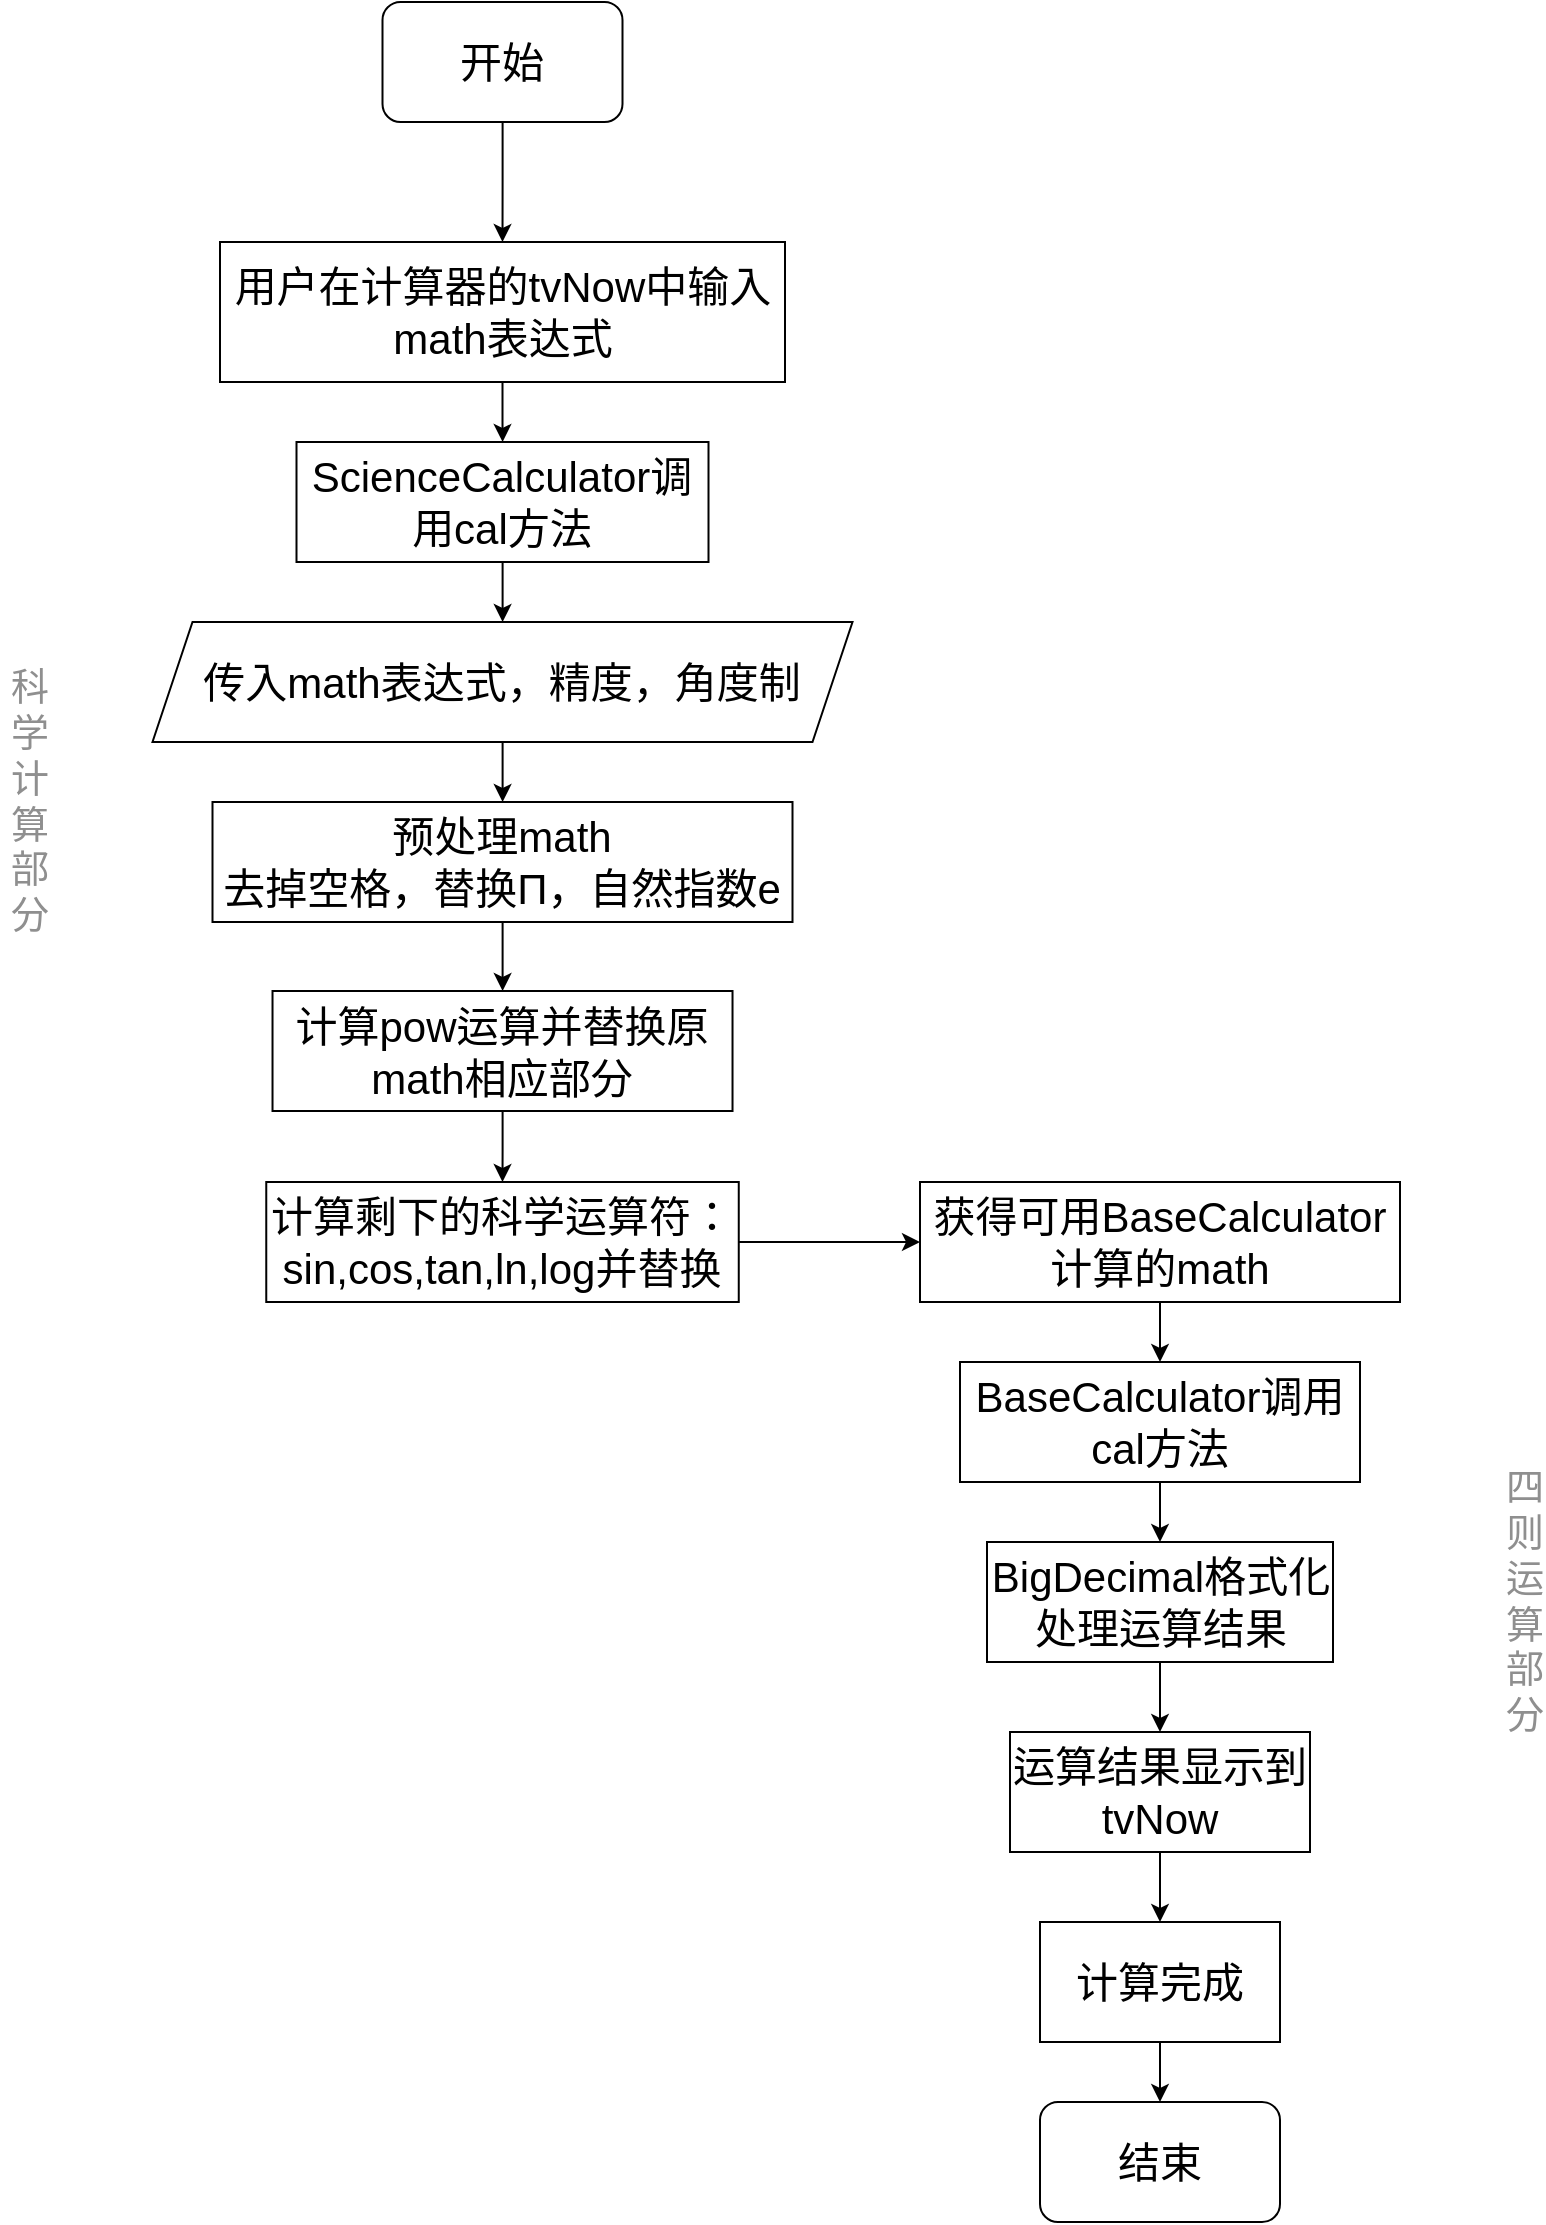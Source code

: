 <mxfile version="14.4.4" type="github"><diagram id="pLkyAlnHlPmjvh4JMBTV" name="Page-1"><mxGraphModel dx="1038" dy="547" grid="1" gridSize="10" guides="1" tooltips="1" connect="1" arrows="1" fold="1" page="1" pageScale="1" pageWidth="827" pageHeight="1169" math="0" shadow="0"><root><mxCell id="0"/><mxCell id="1" parent="0"/><mxCell id="ZS3UgZ_qosvUFXcZc52o-4" value="" style="edgeStyle=orthogonalEdgeStyle;rounded=0;orthogonalLoop=1;jettySize=auto;html=1;fontSize=21;" edge="1" parent="1" source="ZS3UgZ_qosvUFXcZc52o-2" target="ZS3UgZ_qosvUFXcZc52o-3"><mxGeometry relative="1" as="geometry"/></mxCell><mxCell id="ZS3UgZ_qosvUFXcZc52o-2" value="开始" style="rounded=1;whiteSpace=wrap;html=1;fontSize=21;fillColor=#FFFFFF;" vertex="1" parent="1"><mxGeometry x="221.25" y="30" width="120" height="60" as="geometry"/></mxCell><mxCell id="ZS3UgZ_qosvUFXcZc52o-16" value="" style="edgeStyle=orthogonalEdgeStyle;rounded=0;orthogonalLoop=1;jettySize=auto;html=1;fontSize=21;" edge="1" parent="1" source="ZS3UgZ_qosvUFXcZc52o-3" target="ZS3UgZ_qosvUFXcZc52o-5"><mxGeometry relative="1" as="geometry"/></mxCell><mxCell id="ZS3UgZ_qosvUFXcZc52o-3" value="用户在计算器的tvNow中输入math表达式" style="rounded=0;whiteSpace=wrap;html=1;fillColor=#FFFFFF;fontSize=21;" vertex="1" parent="1"><mxGeometry x="140" y="150" width="282.5" height="70" as="geometry"/></mxCell><mxCell id="ZS3UgZ_qosvUFXcZc52o-17" value="" style="edgeStyle=orthogonalEdgeStyle;rounded=0;orthogonalLoop=1;jettySize=auto;html=1;fontSize=21;" edge="1" parent="1" source="ZS3UgZ_qosvUFXcZc52o-5" target="ZS3UgZ_qosvUFXcZc52o-7"><mxGeometry relative="1" as="geometry"/></mxCell><mxCell id="ZS3UgZ_qosvUFXcZc52o-5" value="ScienceCalculator调用cal方法" style="rounded=0;whiteSpace=wrap;html=1;fillColor=#FFFFFF;fontSize=21;" vertex="1" parent="1"><mxGeometry x="178.25" y="250" width="206" height="60" as="geometry"/></mxCell><mxCell id="ZS3UgZ_qosvUFXcZc52o-19" value="" style="edgeStyle=orthogonalEdgeStyle;rounded=0;orthogonalLoop=1;jettySize=auto;html=1;fontSize=21;" edge="1" parent="1" source="ZS3UgZ_qosvUFXcZc52o-6" target="ZS3UgZ_qosvUFXcZc52o-8"><mxGeometry relative="1" as="geometry"/></mxCell><mxCell id="ZS3UgZ_qosvUFXcZc52o-6" value="预处理math&lt;br&gt;去掉空格，替换Π，自然指数e" style="rounded=0;whiteSpace=wrap;html=1;fillColor=#FFFFFF;fontSize=21;" vertex="1" parent="1"><mxGeometry x="136.25" y="430" width="290" height="60" as="geometry"/></mxCell><mxCell id="ZS3UgZ_qosvUFXcZc52o-18" value="" style="edgeStyle=orthogonalEdgeStyle;rounded=0;orthogonalLoop=1;jettySize=auto;html=1;fontSize=21;" edge="1" parent="1" source="ZS3UgZ_qosvUFXcZc52o-7" target="ZS3UgZ_qosvUFXcZc52o-6"><mxGeometry relative="1" as="geometry"/></mxCell><mxCell id="ZS3UgZ_qosvUFXcZc52o-7" value="传入math表达式，精度，角度制" style="shape=parallelogram;perimeter=parallelogramPerimeter;whiteSpace=wrap;html=1;fixedSize=1;fillColor=#FFFFFF;fontSize=21;" vertex="1" parent="1"><mxGeometry x="106.25" y="340" width="350" height="60" as="geometry"/></mxCell><mxCell id="ZS3UgZ_qosvUFXcZc52o-20" value="" style="edgeStyle=orthogonalEdgeStyle;rounded=0;orthogonalLoop=1;jettySize=auto;html=1;fontSize=21;" edge="1" parent="1" source="ZS3UgZ_qosvUFXcZc52o-8" target="ZS3UgZ_qosvUFXcZc52o-9"><mxGeometry relative="1" as="geometry"/></mxCell><mxCell id="ZS3UgZ_qosvUFXcZc52o-8" value="计算pow运算并替换原math相应部分" style="rounded=0;whiteSpace=wrap;html=1;fillColor=#FFFFFF;fontSize=21;" vertex="1" parent="1"><mxGeometry x="166.26" y="524.5" width="230" height="60" as="geometry"/></mxCell><mxCell id="ZS3UgZ_qosvUFXcZc52o-27" value="" style="edgeStyle=orthogonalEdgeStyle;rounded=0;orthogonalLoop=1;jettySize=auto;html=1;fontSize=21;" edge="1" parent="1" source="ZS3UgZ_qosvUFXcZc52o-9" target="ZS3UgZ_qosvUFXcZc52o-10"><mxGeometry relative="1" as="geometry"/></mxCell><mxCell id="ZS3UgZ_qosvUFXcZc52o-9" value="计算剩下的科学运算符：sin,cos,tan,ln,log并替换" style="rounded=0;whiteSpace=wrap;html=1;fillColor=#FFFFFF;fontSize=21;" vertex="1" parent="1"><mxGeometry x="163.13" y="620" width="236.25" height="60" as="geometry"/></mxCell><mxCell id="ZS3UgZ_qosvUFXcZc52o-26" value="" style="edgeStyle=orthogonalEdgeStyle;rounded=0;orthogonalLoop=1;jettySize=auto;html=1;fontSize=21;" edge="1" parent="1" source="ZS3UgZ_qosvUFXcZc52o-10" target="ZS3UgZ_qosvUFXcZc52o-11"><mxGeometry relative="1" as="geometry"/></mxCell><mxCell id="ZS3UgZ_qosvUFXcZc52o-10" value="获得可用BaseCalculator计算的math" style="rounded=0;whiteSpace=wrap;html=1;fillColor=#FFFFFF;fontSize=21;" vertex="1" parent="1"><mxGeometry x="490" y="620" width="240" height="60" as="geometry"/></mxCell><mxCell id="ZS3UgZ_qosvUFXcZc52o-22" value="" style="edgeStyle=orthogonalEdgeStyle;rounded=0;orthogonalLoop=1;jettySize=auto;html=1;fontSize=21;" edge="1" parent="1" source="ZS3UgZ_qosvUFXcZc52o-11" target="ZS3UgZ_qosvUFXcZc52o-12"><mxGeometry relative="1" as="geometry"/></mxCell><mxCell id="ZS3UgZ_qosvUFXcZc52o-11" value="&lt;span&gt;BaseCalculator调用cal方法&lt;/span&gt;" style="rounded=0;whiteSpace=wrap;html=1;fillColor=#FFFFFF;fontSize=21;" vertex="1" parent="1"><mxGeometry x="510" y="710" width="200" height="60" as="geometry"/></mxCell><mxCell id="ZS3UgZ_qosvUFXcZc52o-23" value="" style="edgeStyle=orthogonalEdgeStyle;rounded=0;orthogonalLoop=1;jettySize=auto;html=1;fontSize=21;" edge="1" parent="1" source="ZS3UgZ_qosvUFXcZc52o-12" target="ZS3UgZ_qosvUFXcZc52o-13"><mxGeometry relative="1" as="geometry"/></mxCell><mxCell id="ZS3UgZ_qosvUFXcZc52o-12" value="BigDecimal格式化处理运算结果" style="rounded=0;whiteSpace=wrap;html=1;fillColor=#FFFFFF;fontSize=21;" vertex="1" parent="1"><mxGeometry x="523.5" y="800" width="173" height="60" as="geometry"/></mxCell><mxCell id="ZS3UgZ_qosvUFXcZc52o-24" value="" style="edgeStyle=orthogonalEdgeStyle;rounded=0;orthogonalLoop=1;jettySize=auto;html=1;fontSize=21;" edge="1" parent="1" source="ZS3UgZ_qosvUFXcZc52o-13" target="ZS3UgZ_qosvUFXcZc52o-14"><mxGeometry relative="1" as="geometry"/></mxCell><mxCell id="ZS3UgZ_qosvUFXcZc52o-13" value="运算结果显示到tvNow" style="rounded=0;whiteSpace=wrap;html=1;fillColor=#FFFFFF;fontSize=21;" vertex="1" parent="1"><mxGeometry x="535" y="895" width="150" height="60" as="geometry"/></mxCell><mxCell id="ZS3UgZ_qosvUFXcZc52o-25" value="" style="edgeStyle=orthogonalEdgeStyle;rounded=0;orthogonalLoop=1;jettySize=auto;html=1;fontSize=21;" edge="1" parent="1" source="ZS3UgZ_qosvUFXcZc52o-14" target="ZS3UgZ_qosvUFXcZc52o-15"><mxGeometry relative="1" as="geometry"/></mxCell><mxCell id="ZS3UgZ_qosvUFXcZc52o-14" value="计算完成" style="rounded=0;whiteSpace=wrap;html=1;fillColor=#FFFFFF;fontSize=21;" vertex="1" parent="1"><mxGeometry x="550" y="990" width="120" height="60" as="geometry"/></mxCell><mxCell id="ZS3UgZ_qosvUFXcZc52o-15" value="结束" style="rounded=1;whiteSpace=wrap;html=1;fillColor=#FFFFFF;fontSize=21;" vertex="1" parent="1"><mxGeometry x="550" y="1080" width="120" height="60" as="geometry"/></mxCell><mxCell id="ZS3UgZ_qosvUFXcZc52o-28" value="科学计算部分" style="text;html=1;strokeColor=none;fillColor=none;align=center;verticalAlign=middle;whiteSpace=wrap;rounded=0;fontSize=19;fontColor=#8F8F8F;" vertex="1" parent="1"><mxGeometry x="30" y="420" width="30" height="20" as="geometry"/></mxCell><mxCell id="ZS3UgZ_qosvUFXcZc52o-30" value="四则运算部分" style="text;html=1;strokeColor=none;fillColor=none;align=center;verticalAlign=middle;whiteSpace=wrap;rounded=0;fontSize=19;fontColor=#8F8F8F;" vertex="1" parent="1"><mxGeometry x="790" y="820" width="5" height="20" as="geometry"/></mxCell></root></mxGraphModel></diagram></mxfile>